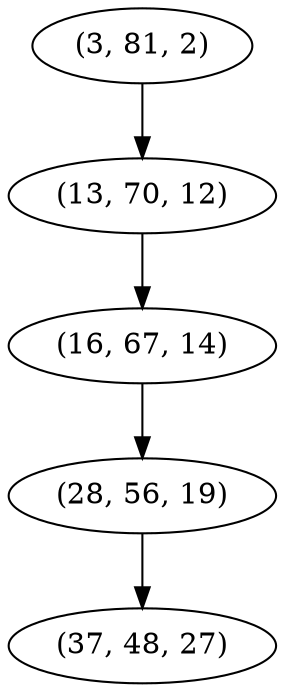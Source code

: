 digraph tree {
    "(3, 81, 2)";
    "(13, 70, 12)";
    "(16, 67, 14)";
    "(28, 56, 19)";
    "(37, 48, 27)";
    "(3, 81, 2)" -> "(13, 70, 12)";
    "(13, 70, 12)" -> "(16, 67, 14)";
    "(16, 67, 14)" -> "(28, 56, 19)";
    "(28, 56, 19)" -> "(37, 48, 27)";
}
